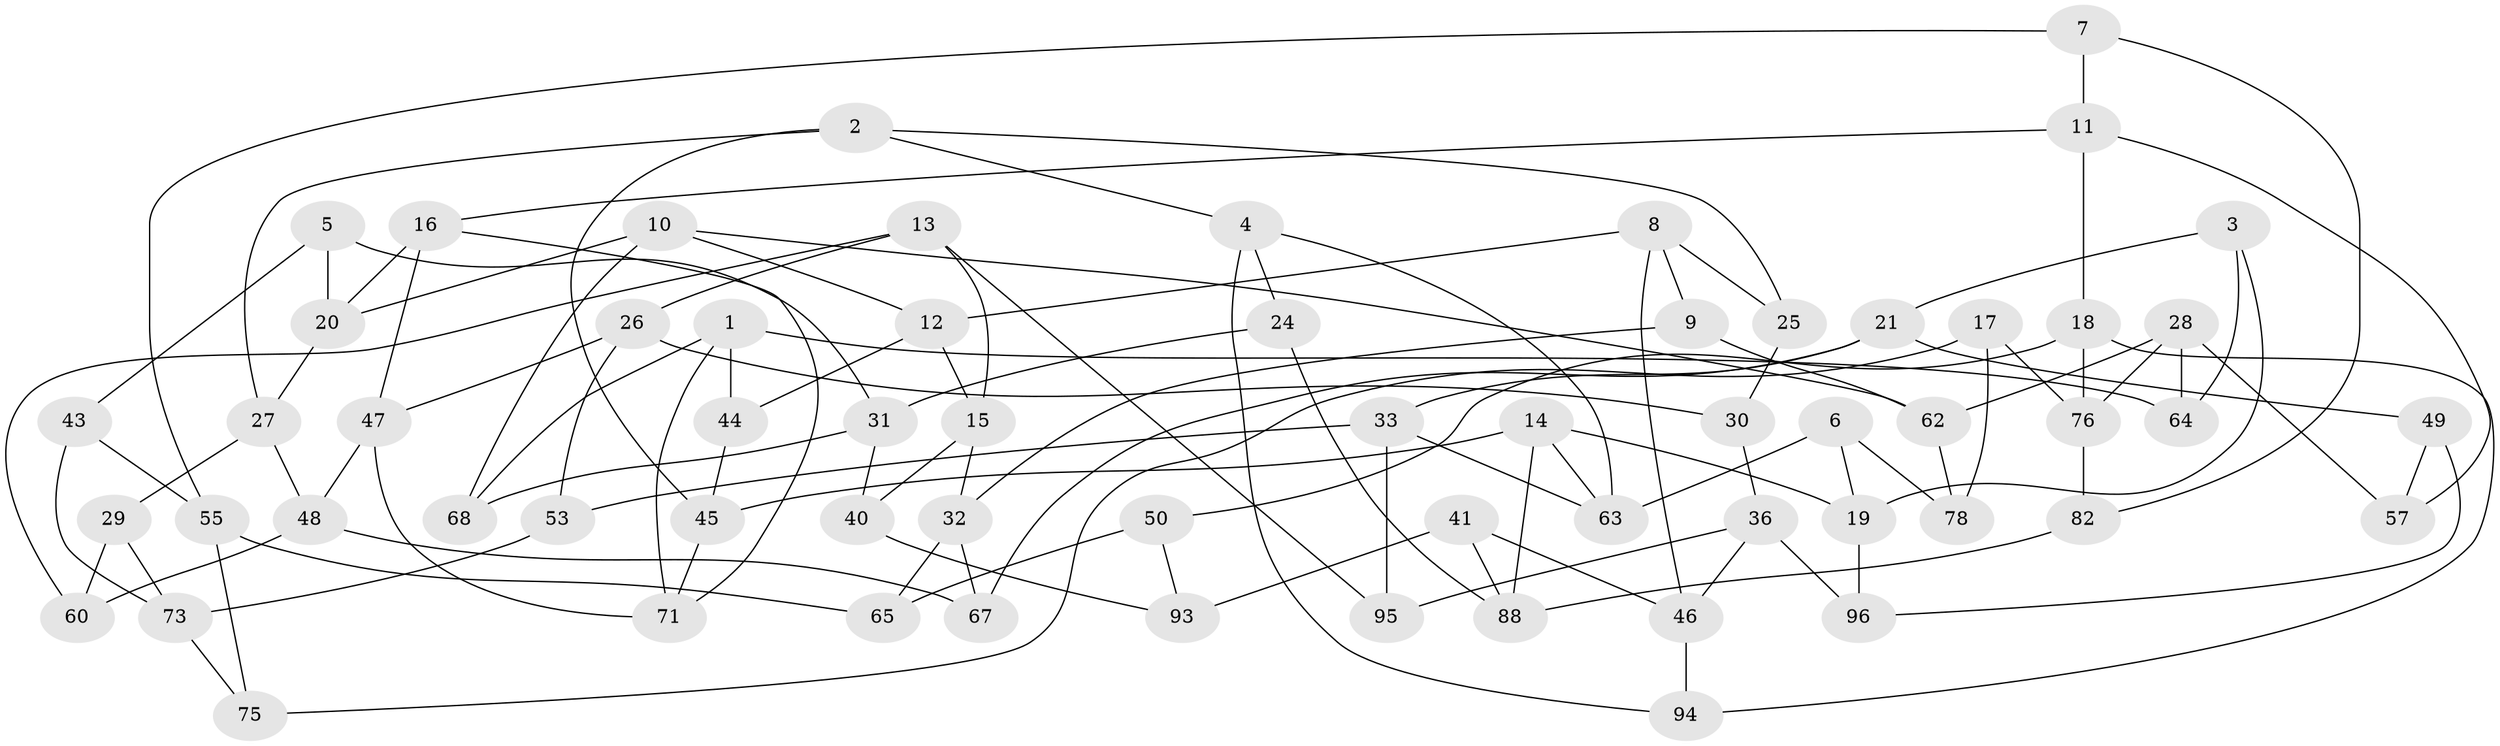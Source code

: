 // original degree distribution, {3: 1.0}
// Generated by graph-tools (version 1.1) at 2025/11/02/21/25 10:11:15]
// undirected, 63 vertices, 111 edges
graph export_dot {
graph [start="1"]
  node [color=gray90,style=filled];
  1 [super="+34"];
  2 [super="+51"];
  3;
  4 [super="+38"];
  5;
  6;
  7;
  8 [super="+80"];
  9;
  10 [super="+59"];
  11 [super="+37"];
  12 [super="+84"];
  13 [super="+39"];
  14 [super="+85"];
  15 [super="+23"];
  16 [super="+42"];
  17;
  18 [super="+99"];
  19 [super="+77"];
  20 [super="+52"];
  21 [super="+22"];
  24;
  25;
  26 [super="+83"];
  27 [super="+35"];
  28 [super="+87"];
  29;
  30;
  31 [super="+58"];
  32 [super="+79"];
  33 [super="+66"];
  36 [super="+72"];
  40;
  41 [super="+86"];
  43;
  44;
  45 [super="+54"];
  46 [super="+69"];
  47 [super="+70"];
  48 [super="+56"];
  49 [super="+89"];
  50;
  53;
  55 [super="+61"];
  57 [super="+97"];
  60;
  62 [super="+90"];
  63 [super="+74"];
  64;
  65;
  67;
  68;
  71 [super="+92"];
  73 [super="+91"];
  75;
  76 [super="+81"];
  78;
  82;
  88 [super="+98"];
  93 [super="+100"];
  94;
  95;
  96;
  1 -- 44;
  1 -- 64;
  1 -- 68;
  1 -- 71;
  2 -- 25;
  2 -- 27;
  2 -- 4;
  2 -- 45;
  3 -- 64;
  3 -- 19;
  3 -- 21;
  4 -- 94;
  4 -- 24;
  4 -- 63;
  5 -- 43;
  5 -- 31;
  5 -- 20;
  6 -- 78;
  6 -- 19;
  6 -- 63;
  7 -- 82;
  7 -- 11;
  7 -- 55;
  8 -- 46;
  8 -- 12;
  8 -- 25;
  8 -- 9;
  9 -- 62;
  9 -- 32;
  10 -- 68;
  10 -- 12;
  10 -- 20;
  10 -- 62;
  11 -- 57;
  11 -- 16;
  11 -- 18;
  12 -- 44;
  12 -- 15;
  13 -- 15;
  13 -- 60;
  13 -- 26;
  13 -- 95;
  14 -- 45;
  14 -- 19;
  14 -- 88;
  14 -- 63;
  15 -- 40;
  15 -- 32;
  16 -- 71;
  16 -- 47;
  16 -- 20;
  17 -- 78;
  17 -- 75;
  17 -- 76;
  18 -- 50;
  18 -- 76;
  18 -- 94;
  19 -- 96;
  20 -- 27;
  21 -- 33;
  21 -- 67;
  21 -- 49;
  24 -- 88;
  24 -- 31;
  25 -- 30;
  26 -- 53;
  26 -- 30;
  26 -- 47;
  27 -- 48;
  27 -- 29;
  28 -- 64;
  28 -- 57;
  28 -- 62;
  28 -- 76;
  29 -- 60;
  29 -- 73;
  30 -- 36;
  31 -- 40;
  31 -- 68;
  32 -- 67;
  32 -- 65;
  33 -- 95;
  33 -- 53;
  33 -- 63;
  36 -- 95;
  36 -- 96;
  36 -- 46;
  40 -- 93;
  41 -- 46;
  41 -- 93 [weight=2];
  41 -- 88;
  43 -- 73;
  43 -- 55;
  44 -- 45;
  45 -- 71;
  46 -- 94;
  47 -- 48;
  47 -- 71;
  48 -- 60;
  48 -- 67;
  49 -- 57 [weight=2];
  49 -- 96;
  50 -- 93;
  50 -- 65;
  53 -- 73;
  55 -- 75;
  55 -- 65;
  62 -- 78;
  73 -- 75;
  76 -- 82;
  82 -- 88;
}
